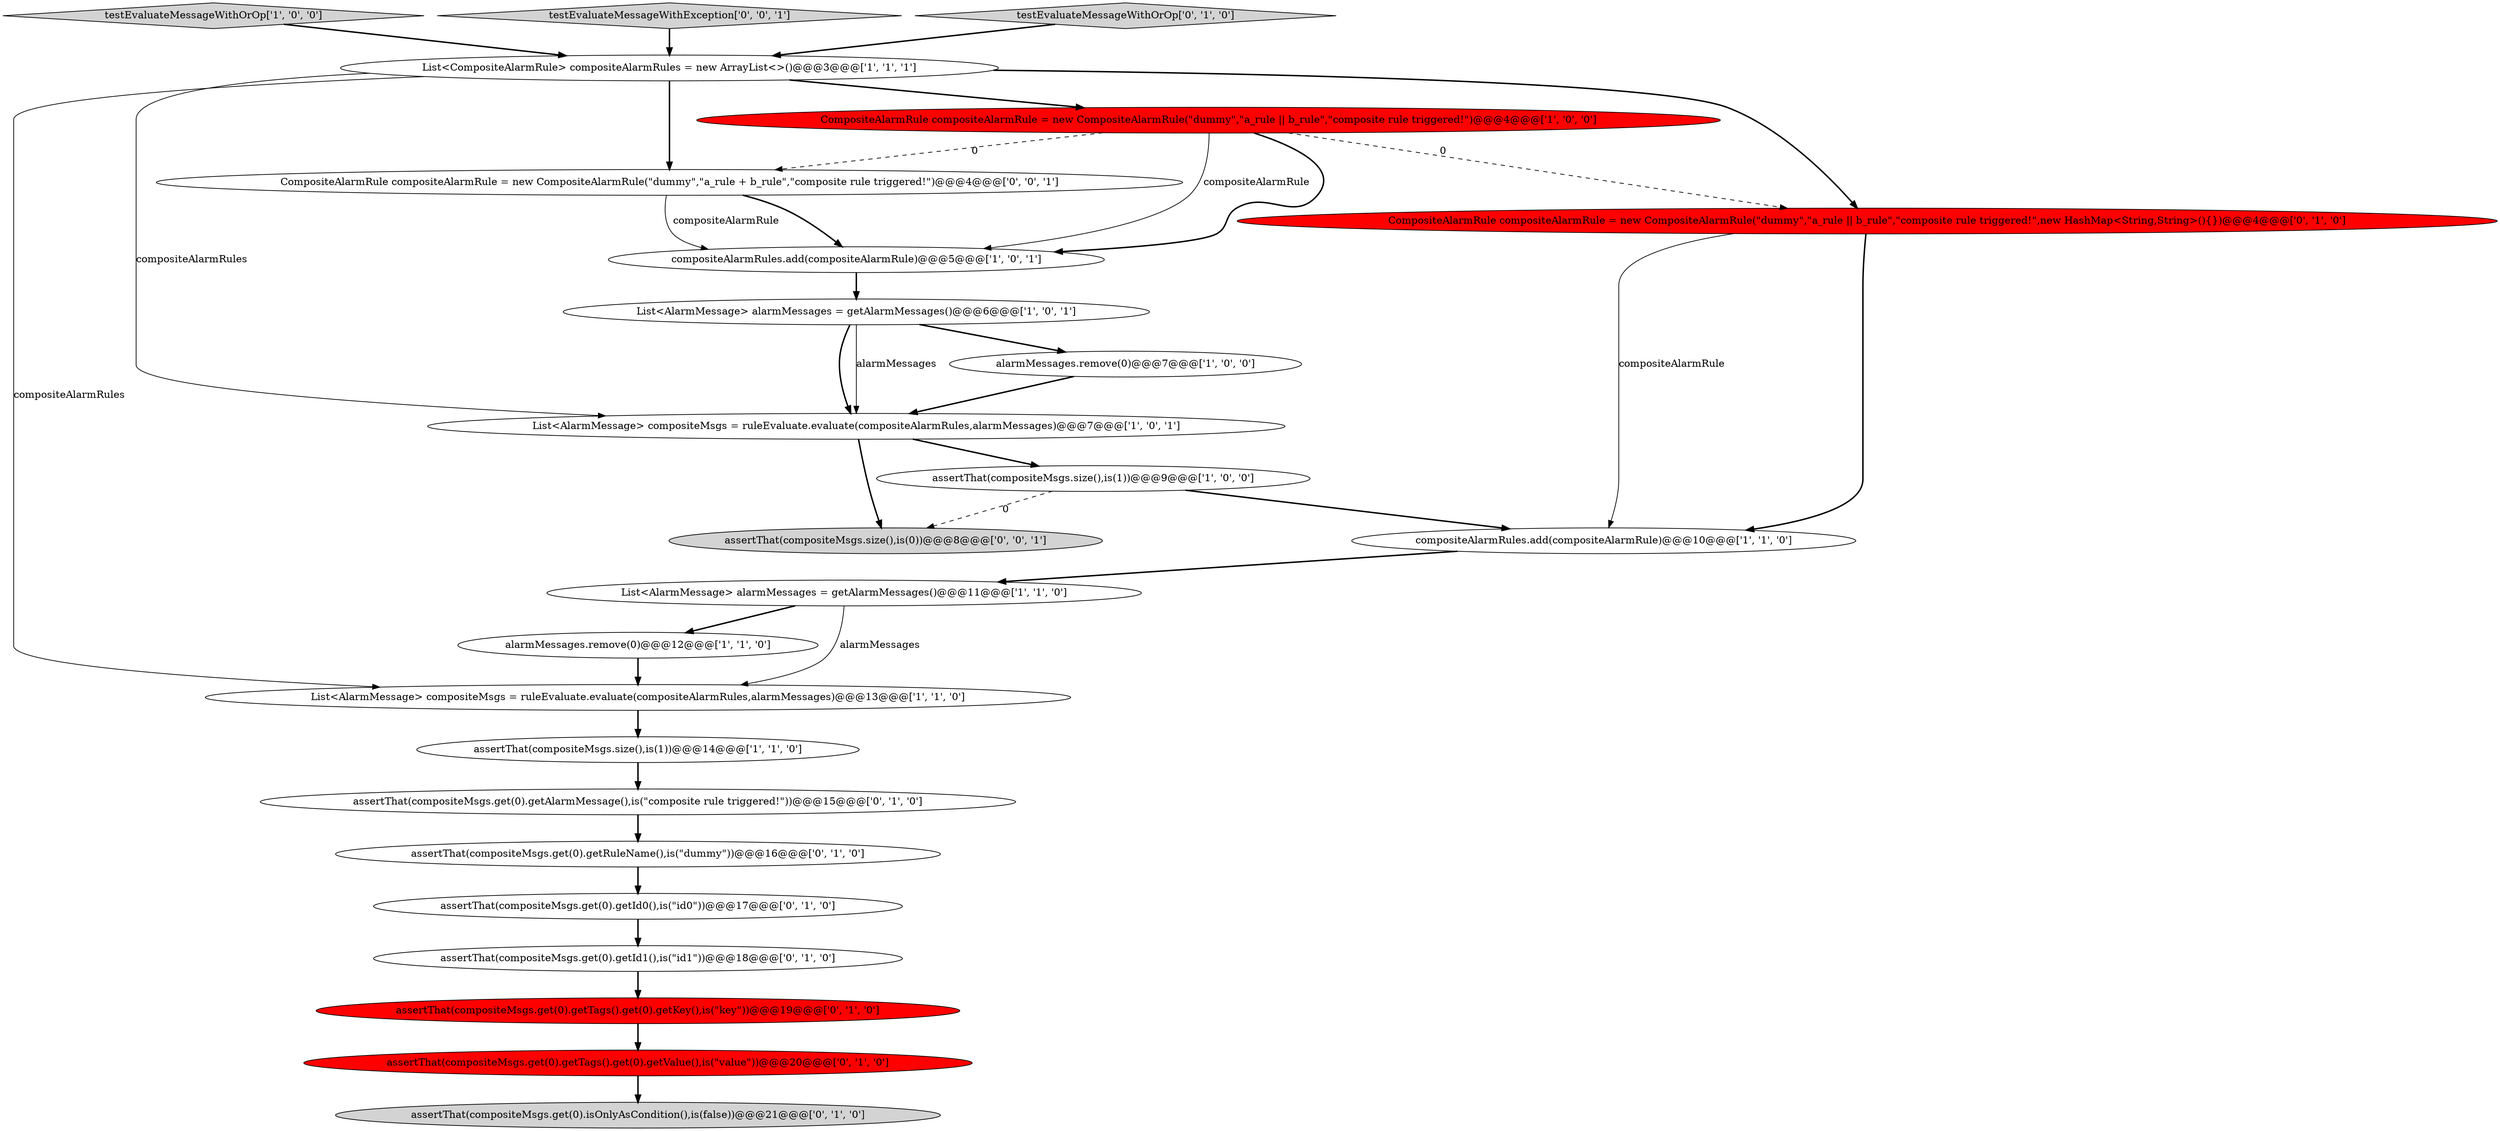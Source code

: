 digraph {
18 [style = filled, label = "assertThat(compositeMsgs.get(0).getTags().get(0).getValue(),is(\"value\"))@@@20@@@['0', '1', '0']", fillcolor = red, shape = ellipse image = "AAA1AAABBB2BBB"];
7 [style = filled, label = "List<CompositeAlarmRule> compositeAlarmRules = new ArrayList<>()@@@3@@@['1', '1', '1']", fillcolor = white, shape = ellipse image = "AAA0AAABBB1BBB"];
5 [style = filled, label = "testEvaluateMessageWithOrOp['1', '0', '0']", fillcolor = lightgray, shape = diamond image = "AAA0AAABBB1BBB"];
24 [style = filled, label = "testEvaluateMessageWithException['0', '0', '1']", fillcolor = lightgray, shape = diamond image = "AAA0AAABBB3BBB"];
9 [style = filled, label = "compositeAlarmRules.add(compositeAlarmRule)@@@5@@@['1', '0', '1']", fillcolor = white, shape = ellipse image = "AAA0AAABBB1BBB"];
11 [style = filled, label = "assertThat(compositeMsgs.size(),is(1))@@@9@@@['1', '0', '0']", fillcolor = white, shape = ellipse image = "AAA0AAABBB1BBB"];
3 [style = filled, label = "List<AlarmMessage> compositeMsgs = ruleEvaluate.evaluate(compositeAlarmRules,alarmMessages)@@@13@@@['1', '1', '0']", fillcolor = white, shape = ellipse image = "AAA0AAABBB1BBB"];
4 [style = filled, label = "List<AlarmMessage> alarmMessages = getAlarmMessages()@@@6@@@['1', '0', '1']", fillcolor = white, shape = ellipse image = "AAA0AAABBB1BBB"];
17 [style = filled, label = "assertThat(compositeMsgs.get(0).getId0(),is(\"id0\"))@@@17@@@['0', '1', '0']", fillcolor = white, shape = ellipse image = "AAA0AAABBB2BBB"];
6 [style = filled, label = "alarmMessages.remove(0)@@@12@@@['1', '1', '0']", fillcolor = white, shape = ellipse image = "AAA0AAABBB1BBB"];
13 [style = filled, label = "assertThat(compositeMsgs.get(0).getAlarmMessage(),is(\"composite rule triggered!\"))@@@15@@@['0', '1', '0']", fillcolor = white, shape = ellipse image = "AAA0AAABBB2BBB"];
23 [style = filled, label = "assertThat(compositeMsgs.size(),is(0))@@@8@@@['0', '0', '1']", fillcolor = lightgray, shape = ellipse image = "AAA0AAABBB3BBB"];
0 [style = filled, label = "List<AlarmMessage> alarmMessages = getAlarmMessages()@@@11@@@['1', '1', '0']", fillcolor = white, shape = ellipse image = "AAA0AAABBB1BBB"];
21 [style = filled, label = "assertThat(compositeMsgs.get(0).isOnlyAsCondition(),is(false))@@@21@@@['0', '1', '0']", fillcolor = lightgray, shape = ellipse image = "AAA0AAABBB2BBB"];
8 [style = filled, label = "assertThat(compositeMsgs.size(),is(1))@@@14@@@['1', '1', '0']", fillcolor = white, shape = ellipse image = "AAA0AAABBB1BBB"];
15 [style = filled, label = "testEvaluateMessageWithOrOp['0', '1', '0']", fillcolor = lightgray, shape = diamond image = "AAA0AAABBB2BBB"];
20 [style = filled, label = "assertThat(compositeMsgs.get(0).getId1(),is(\"id1\"))@@@18@@@['0', '1', '0']", fillcolor = white, shape = ellipse image = "AAA0AAABBB2BBB"];
12 [style = filled, label = "CompositeAlarmRule compositeAlarmRule = new CompositeAlarmRule(\"dummy\",\"a_rule || b_rule\",\"composite rule triggered!\")@@@4@@@['1', '0', '0']", fillcolor = red, shape = ellipse image = "AAA1AAABBB1BBB"];
2 [style = filled, label = "compositeAlarmRules.add(compositeAlarmRule)@@@10@@@['1', '1', '0']", fillcolor = white, shape = ellipse image = "AAA0AAABBB1BBB"];
10 [style = filled, label = "List<AlarmMessage> compositeMsgs = ruleEvaluate.evaluate(compositeAlarmRules,alarmMessages)@@@7@@@['1', '0', '1']", fillcolor = white, shape = ellipse image = "AAA0AAABBB1BBB"];
19 [style = filled, label = "assertThat(compositeMsgs.get(0).getTags().get(0).getKey(),is(\"key\"))@@@19@@@['0', '1', '0']", fillcolor = red, shape = ellipse image = "AAA1AAABBB2BBB"];
16 [style = filled, label = "CompositeAlarmRule compositeAlarmRule = new CompositeAlarmRule(\"dummy\",\"a_rule || b_rule\",\"composite rule triggered!\",new HashMap<String,String>(){})@@@4@@@['0', '1', '0']", fillcolor = red, shape = ellipse image = "AAA1AAABBB2BBB"];
22 [style = filled, label = "CompositeAlarmRule compositeAlarmRule = new CompositeAlarmRule(\"dummy\",\"a_rule + b_rule\",\"composite rule triggered!\")@@@4@@@['0', '0', '1']", fillcolor = white, shape = ellipse image = "AAA0AAABBB3BBB"];
1 [style = filled, label = "alarmMessages.remove(0)@@@7@@@['1', '0', '0']", fillcolor = white, shape = ellipse image = "AAA0AAABBB1BBB"];
14 [style = filled, label = "assertThat(compositeMsgs.get(0).getRuleName(),is(\"dummy\"))@@@16@@@['0', '1', '0']", fillcolor = white, shape = ellipse image = "AAA0AAABBB2BBB"];
4->10 [style = bold, label=""];
6->3 [style = bold, label=""];
19->18 [style = bold, label=""];
15->7 [style = bold, label=""];
12->16 [style = dashed, label="0"];
7->12 [style = bold, label=""];
0->6 [style = bold, label=""];
9->4 [style = bold, label=""];
22->9 [style = bold, label=""];
14->17 [style = bold, label=""];
11->23 [style = dashed, label="0"];
16->2 [style = bold, label=""];
12->9 [style = bold, label=""];
11->2 [style = bold, label=""];
7->10 [style = solid, label="compositeAlarmRules"];
22->9 [style = solid, label="compositeAlarmRule"];
7->22 [style = bold, label=""];
2->0 [style = bold, label=""];
4->10 [style = solid, label="alarmMessages"];
10->23 [style = bold, label=""];
3->8 [style = bold, label=""];
7->16 [style = bold, label=""];
12->22 [style = dashed, label="0"];
5->7 [style = bold, label=""];
7->3 [style = solid, label="compositeAlarmRules"];
4->1 [style = bold, label=""];
18->21 [style = bold, label=""];
20->19 [style = bold, label=""];
24->7 [style = bold, label=""];
1->10 [style = bold, label=""];
0->3 [style = solid, label="alarmMessages"];
13->14 [style = bold, label=""];
8->13 [style = bold, label=""];
12->9 [style = solid, label="compositeAlarmRule"];
16->2 [style = solid, label="compositeAlarmRule"];
17->20 [style = bold, label=""];
10->11 [style = bold, label=""];
}

